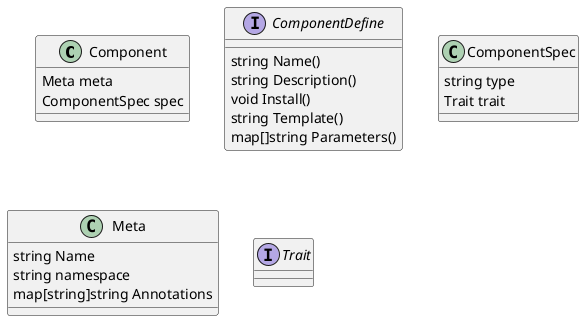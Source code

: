 @startuml



class Component{
    Meta meta
    ComponentSpec spec
}

interface ComponentDefine {
    string Name()
    string Description()
    void Install()
    string Template()
    map[]string Parameters()

}


class ComponentSpec {
    string type
    Trait trait
}

class Meta {
    string Name
    string namespace
    map[string]string Annotations
}

interface Trait{

}

@enduml